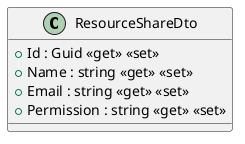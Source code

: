 @startuml
class ResourceShareDto {
    + Id : Guid <<get>> <<set>>
    + Name : string <<get>> <<set>>
    + Email : string <<get>> <<set>>
    + Permission : string <<get>> <<set>>
}
@enduml